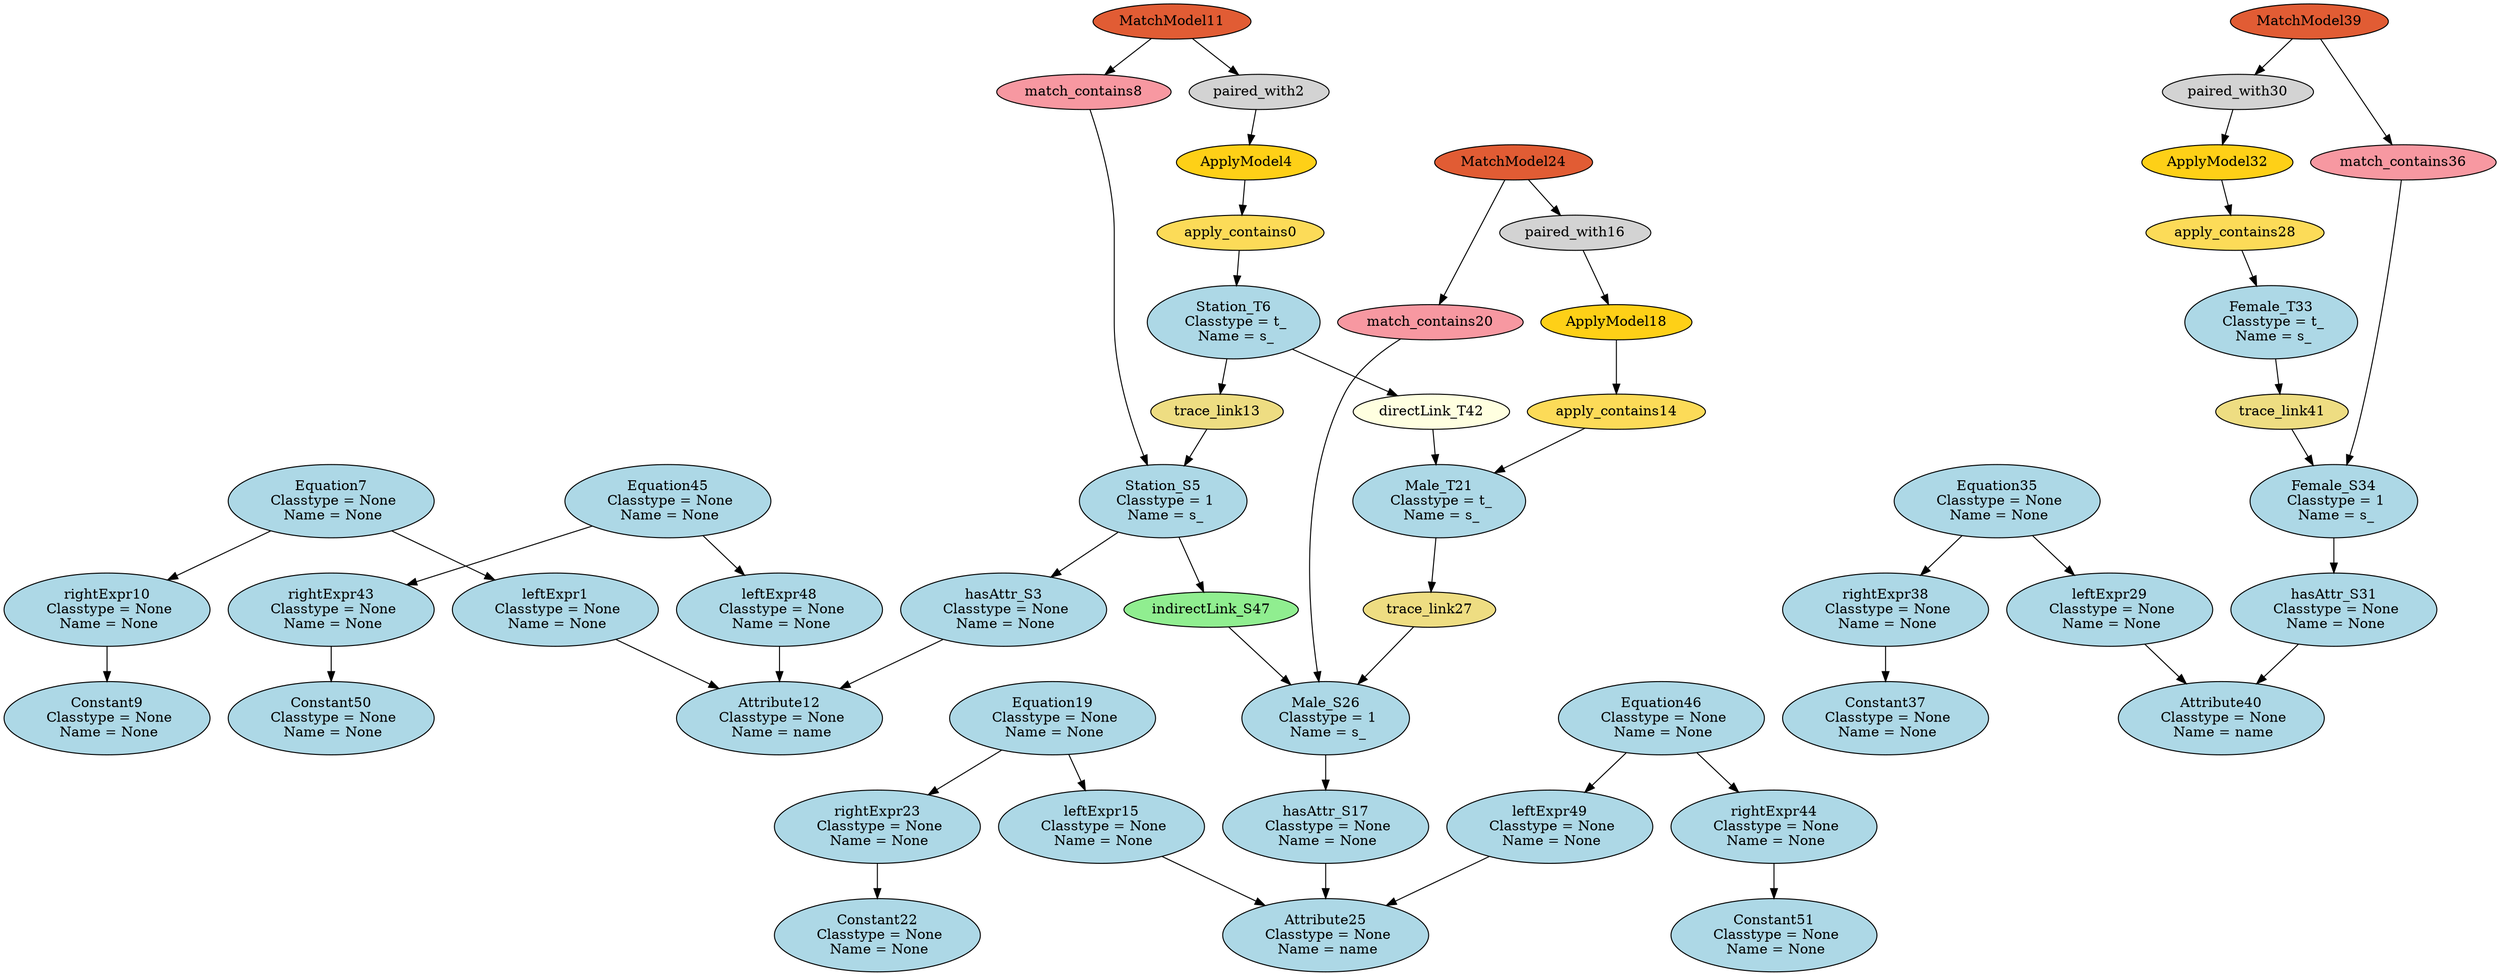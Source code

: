 digraph HEmptyPathCondition_HS2S_HM2M_HF2F_HSM2SM {
apply_contains0 [style=filled, fillcolor="#FCDB58"];
"leftExpr1\n Classtype = None\n Name = None" [style=filled, fillcolor=lightblue];
paired_with2 [style=filled, fillcolor=lightgray];
"hasAttr_S3\n Classtype = None\n Name = None" [style=filled, fillcolor=lightblue];
ApplyModel4 [style=filled, fillcolor="#FED017"];
"Station_S5\n Classtype = 1\n Name = s_" [style=filled, fillcolor=lightblue];
"Station_T6\n Classtype = t_\n Name = s_" [style=filled, fillcolor=lightblue];
"Equation7\n Classtype = None\n Name = None" [style=filled, fillcolor=lightblue];
match_contains8 [style=filled, fillcolor="#F798A1"];
"Constant9\n Classtype = None\n Name = None" [style=filled, fillcolor=lightblue];
"rightExpr10\n Classtype = None\n Name = None" [style=filled, fillcolor=lightblue];
MatchModel11 [style=filled, fillcolor="#E15C34"];
"Attribute12\n Classtype = None\n Name = name" [style=filled, fillcolor=lightblue];
trace_link13 [style=filled, fillcolor=lightgoldenrod];
apply_contains14 [style=filled, fillcolor="#FCDB58"];
"leftExpr15\n Classtype = None\n Name = None" [style=filled, fillcolor=lightblue];
paired_with16 [style=filled, fillcolor=lightgray];
"hasAttr_S17\n Classtype = None\n Name = None" [style=filled, fillcolor=lightblue];
ApplyModel18 [style=filled, fillcolor="#FED017"];
"Equation19\n Classtype = None\n Name = None" [style=filled, fillcolor=lightblue];
match_contains20 [style=filled, fillcolor="#F798A1"];
"Male_T21\n Classtype = t_\n Name = s_" [style=filled, fillcolor=lightblue];
"Constant22\n Classtype = None\n Name = None" [style=filled, fillcolor=lightblue];
"rightExpr23\n Classtype = None\n Name = None" [style=filled, fillcolor=lightblue];
MatchModel24 [style=filled, fillcolor="#E15C34"];
"Attribute25\n Classtype = None\n Name = name" [style=filled, fillcolor=lightblue];
"Male_S26\n Classtype = 1\n Name = s_" [style=filled, fillcolor=lightblue];
trace_link27 [style=filled, fillcolor=lightgoldenrod];
apply_contains28 [style=filled, fillcolor="#FCDB58"];
"leftExpr29\n Classtype = None\n Name = None" [style=filled, fillcolor=lightblue];
paired_with30 [style=filled, fillcolor=lightgray];
"hasAttr_S31\n Classtype = None\n Name = None" [style=filled, fillcolor=lightblue];
ApplyModel32 [style=filled, fillcolor="#FED017"];
"Female_T33\n Classtype = t_\n Name = s_" [style=filled, fillcolor=lightblue];
"Female_S34\n Classtype = 1\n Name = s_" [style=filled, fillcolor=lightblue];
"Equation35\n Classtype = None\n Name = None" [style=filled, fillcolor=lightblue];
match_contains36 [style=filled, fillcolor="#F798A1"];
"Constant37\n Classtype = None\n Name = None" [style=filled, fillcolor=lightblue];
"rightExpr38\n Classtype = None\n Name = None" [style=filled, fillcolor=lightblue];
MatchModel39 [style=filled, fillcolor="#E15C34"];
"Attribute40\n Classtype = None\n Name = name" [style=filled, fillcolor=lightblue];
trace_link41 [style=filled, fillcolor=lightgoldenrod];
"directLink_T42\n" [style=filled, fillcolor=lightyellow];
"rightExpr43\n Classtype = None\n Name = None" [style=filled, fillcolor=lightblue];
"rightExpr44\n Classtype = None\n Name = None" [style=filled, fillcolor=lightblue];
"Equation45\n Classtype = None\n Name = None" [style=filled, fillcolor=lightblue];
"Equation46\n Classtype = None\n Name = None" [style=filled, fillcolor=lightblue];
indirectLink_S47 [style=filled, fillcolor=lightgreen];
"leftExpr48\n Classtype = None\n Name = None" [style=filled, fillcolor=lightblue];
"leftExpr49\n Classtype = None\n Name = None" [style=filled, fillcolor=lightblue];
"Constant50\n Classtype = None\n Name = None" [style=filled, fillcolor=lightblue];
"Constant51\n Classtype = None\n Name = None" [style=filled, fillcolor=lightblue];
ApplyModel4 -> apply_contains0;
apply_contains0 -> "Station_T6\n Classtype = t_\n Name = s_";
"Equation7\n Classtype = None\n Name = None" -> "leftExpr1\n Classtype = None\n Name = None";
"leftExpr1\n Classtype = None\n Name = None" -> "Attribute12\n Classtype = None\n Name = name";
MatchModel11 -> paired_with2;
paired_with2 -> ApplyModel4;
"Station_S5\n Classtype = 1\n Name = s_" -> "hasAttr_S3\n Classtype = None\n Name = None";
"hasAttr_S3\n Classtype = None\n Name = None" -> "Attribute12\n Classtype = None\n Name = name";
match_contains8 -> "Station_S5\n Classtype = 1\n Name = s_";
"Equation7\n Classtype = None\n Name = None" -> "rightExpr10\n Classtype = None\n Name = None";
MatchModel11 -> match_contains8;
"rightExpr10\n Classtype = None\n Name = None" -> "Constant9\n Classtype = None\n Name = None";
trace_link13 -> "Station_S5\n Classtype = 1\n Name = s_";
"Station_T6\n Classtype = t_\n Name = s_" -> trace_link13;
ApplyModel18 -> apply_contains14;
apply_contains14 -> "Male_T21\n Classtype = t_\n Name = s_";
"Equation19\n Classtype = None\n Name = None" -> "leftExpr15\n Classtype = None\n Name = None";
"leftExpr15\n Classtype = None\n Name = None" -> "Attribute25\n Classtype = None\n Name = name";
MatchModel24 -> paired_with16;
paired_with16 -> ApplyModel18;
"Male_S26\n Classtype = 1\n Name = s_" -> "hasAttr_S17\n Classtype = None\n Name = None";
"hasAttr_S17\n Classtype = None\n Name = None" -> "Attribute25\n Classtype = None\n Name = name";
"Equation19\n Classtype = None\n Name = None" -> "rightExpr23\n Classtype = None\n Name = None";
MatchModel24 -> match_contains20;
match_contains20 -> "Male_S26\n Classtype = 1\n Name = s_";
"rightExpr23\n Classtype = None\n Name = None" -> "Constant22\n Classtype = None\n Name = None";
trace_link27 -> "Male_S26\n Classtype = 1\n Name = s_";
"Male_T21\n Classtype = t_\n Name = s_" -> trace_link27;
ApplyModel32 -> apply_contains28;
apply_contains28 -> "Female_T33\n Classtype = t_\n Name = s_";
"Equation35\n Classtype = None\n Name = None" -> "leftExpr29\n Classtype = None\n Name = None";
"leftExpr29\n Classtype = None\n Name = None" -> "Attribute40\n Classtype = None\n Name = name";
MatchModel39 -> paired_with30;
paired_with30 -> ApplyModel32;
"Female_S34\n Classtype = 1\n Name = s_" -> "hasAttr_S31\n Classtype = None\n Name = None";
"hasAttr_S31\n Classtype = None\n Name = None" -> "Attribute40\n Classtype = None\n Name = name";
match_contains36 -> "Female_S34\n Classtype = 1\n Name = s_";
"Equation35\n Classtype = None\n Name = None" -> "rightExpr38\n Classtype = None\n Name = None";
MatchModel39 -> match_contains36;
"rightExpr38\n Classtype = None\n Name = None" -> "Constant37\n Classtype = None\n Name = None";
trace_link41 -> "Female_S34\n Classtype = 1\n Name = s_";
"Female_T33\n Classtype = t_\n Name = s_" -> trace_link41;
"Station_S5\n Classtype = 1\n Name = s_" -> indirectLink_S47;
indirectLink_S47 -> "Male_S26\n Classtype = 1\n Name = s_";
"Station_T6\n Classtype = t_\n Name = s_" -> "directLink_T42\n";
"directLink_T42\n" -> "Male_T21\n Classtype = t_\n Name = s_";
"Equation45\n Classtype = None\n Name = None" -> "rightExpr43\n Classtype = None\n Name = None";
"Equation45\n Classtype = None\n Name = None" -> "leftExpr48\n Classtype = None\n Name = None";
"rightExpr43\n Classtype = None\n Name = None" -> "Constant50\n Classtype = None\n Name = None";
"Equation46\n Classtype = None\n Name = None" -> "rightExpr44\n Classtype = None\n Name = None";
"Equation46\n Classtype = None\n Name = None" -> "leftExpr49\n Classtype = None\n Name = None";
"rightExpr44\n Classtype = None\n Name = None" -> "Constant51\n Classtype = None\n Name = None";
"leftExpr48\n Classtype = None\n Name = None" -> "Attribute12\n Classtype = None\n Name = name";
"leftExpr49\n Classtype = None\n Name = None" -> "Attribute25\n Classtype = None\n Name = name";
}

